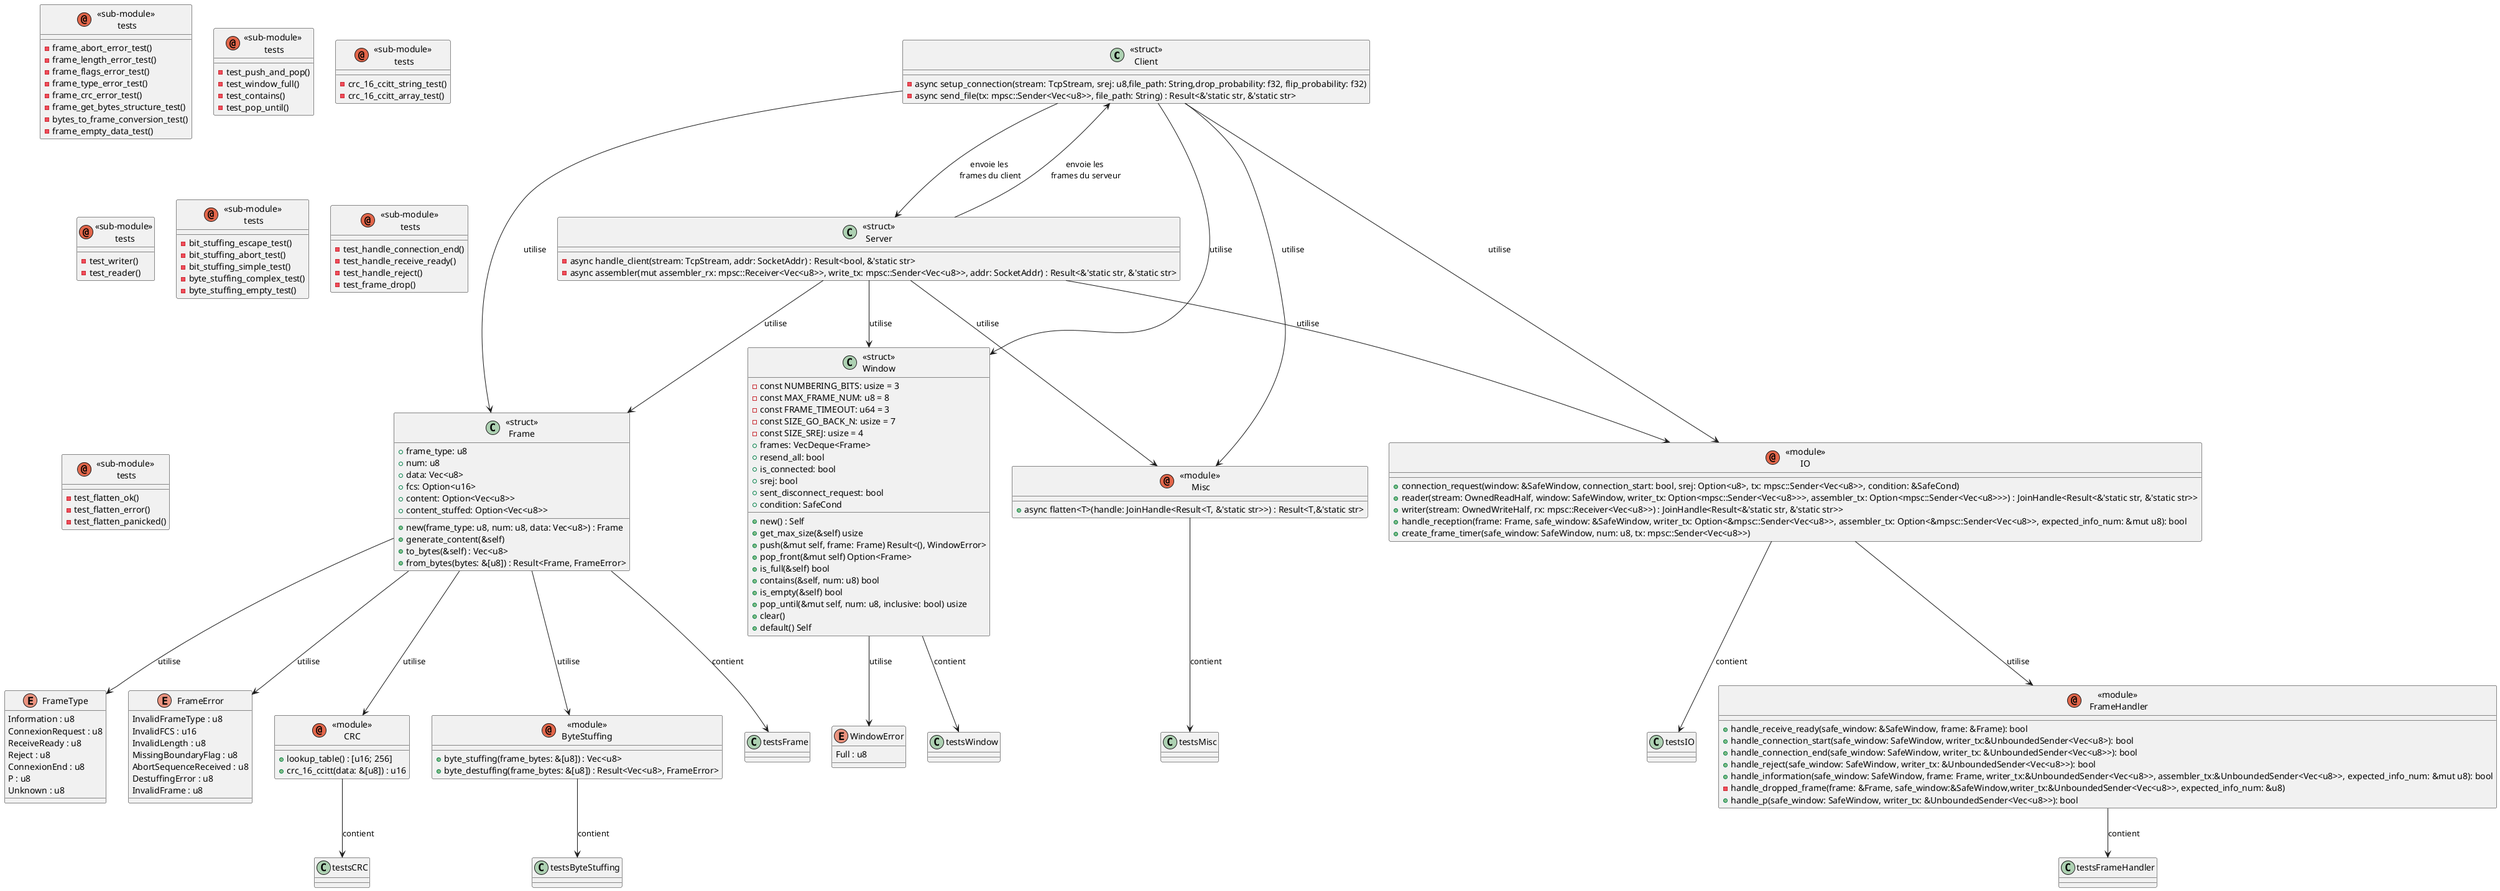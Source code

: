 @startuml
'skinparam linetype polyline
'skinparam nodesep 150
'skinparam ranksep 100

class  "<<struct>>\nClient" as Client{
  - async setup_connection(stream: TcpStream, srej: u8,file_path: String,drop_probability: f32, flip_probability: f32) 
  - async send_file(tx: mpsc::Sender<Vec<u8>>, file_path: String) : Result<&'static str, &'static str>
}

class "<<struct>>\nServer" as Server{
  - async handle_client(stream: TcpStream, addr: SocketAddr) : Result<bool, &'static str>
  - async assembler(mut assembler_rx: mpsc::Receiver<Vec<u8>>, write_tx: mpsc::Sender<Vec<u8>>, addr: SocketAddr) : Result<&'static str, &'static str>
}

/'
  class "<<struct>>\nTunnel" as Tunnel {
  - handle_connection(client_stream: TcpStream, server_stream: TcpStream,drop_probability: f32, flip_probability: f32)
  - transmit(data: &[u8]): Result<(), Error>
  - receive(): Result<Vec<u8>, Error>
  - corrupt_frame(frame: Frame) : Result<Frame, Error>
  - drop_frame(frame: Frame) : Result<(), Error>
}
'/

enum FrameType {
  Information : u8
  ConnexionRequest : u8
  ReceiveReady : u8
  Reject : u8
  ConnexionEnd : u8
  P : u8
  Unknown : u8
}

enum FrameError {
  InvalidFrameType : u8
  InvalidFCS : u16
  InvalidLength : u8
  MissingBoundaryFlag : u8
  AbortSequenceReceived : u8
  DestuffingError : u8
  InvalidFrame : u8
}

class "<<struct>>\nFrame" as Frame {
  + frame_type: u8
  + num: u8
  + data: Vec<u8>
  + fcs: Option<u16>
  + content: Option<Vec<u8>>
  + content_stuffed: Option<Vec<u8>>

  + new(frame_type: u8, num: u8, data: Vec<u8>) : Frame
  + generate_content(&self)
  + to_bytes(&self) : Vec<u8>
  + from_bytes(bytes: &[u8]) : Result<Frame, FrameError>
}

annotation "<<sub-module>>\n tests" as TestsFrame {
  - frame_abort_error_test() 
  - frame_length_error_test() 
  - frame_flags_error_test() 
  - frame_type_error_test() 
  - frame_crc_error_test()
  - frame_get_bytes_structure_test()
  - bytes_to_frame_conversion_test()
  - frame_empty_data_test()
}
class "<<struct>>\nWindow" as Window {
  - const NUMBERING_BITS: usize = 3
  - const MAX_FRAME_NUM: u8 = 8
  - const FRAME_TIMEOUT: u64 = 3
  - const SIZE_GO_BACK_N: usize = 7
  - const SIZE_SREJ: usize = 4
  + frames: VecDeque<Frame>
  + resend_all: bool
  + is_connected: bool
  + srej: bool
  + sent_disconnect_request: bool
  + condition: SafeCond

  + new() : Self
  + get_max_size(&self) usize
  + push(&mut self, frame: Frame) Result<(), WindowError>
  + pop_front(&mut self) Option<Frame>
  + is_full(&self) bool
  + contains(&self, num: u8) bool
  + is_empty(&self) bool
  + pop_until(&mut self, num: u8, inclusive: bool) usize
  + clear()
  + default() Self
}

annotation "<<sub-module>>\n tests" as TestsWindow {
  - test_push_and_pop() 
  - test_window_full()
  - test_contains()
  - test_pop_until()
}

enum WindowError {
  Full : u8
}

annotation "<<module>>\nCRC" as CRC {
    + lookup_table() : [u16; 256]
    + crc_16_ccitt(data: &[u8]) : u16
}

annotation "<<sub-module>>\n tests" as TestsCRC {
    - crc_16_ccitt_string_test() 
    - crc_16_ccitt_array_test() 
}

annotation "<<module>>\nIO" as IO {
    + connection_request(window: &SafeWindow, connection_start: bool, srej: Option<u8>, tx: mpsc::Sender<Vec<u8>>, condition: &SafeCond)
    + reader(stream: OwnedReadHalf, window: SafeWindow, writer_tx: Option<mpsc::Sender<Vec<u8>>>, assembler_tx: Option<mpsc::Sender<Vec<u8>>>) : JoinHandle<Result<&'static str, &'static str>>
    + writer(stream: OwnedWriteHalf, rx: mpsc::Receiver<Vec<u8>>) : JoinHandle<Result<&'static str, &'static str>>
    + handle_reception(frame: Frame, safe_window: &SafeWindow, writer_tx: Option<&mpsc::Sender<Vec<u8>>, assembler_tx: Option<&mpsc::Sender<Vec<u8>>, expected_info_num: &mut u8): bool
    + create_frame_timer(safe_window: SafeWindow, num: u8, tx: mpsc::Sender<Vec<u8>>)
}

annotation "<<sub-module>>\n tests" as TestsIO {
    - test_writer() 
    - test_reader()
}

annotation "<<module>>\nByteStuffing" as ByteStuffing {
    + byte_stuffing(frame_bytes: &[u8]) : Vec<u8>
    + byte_destuffing(frame_bytes: &[u8]) : Result<Vec<u8>, FrameError>
}

annotation "<<sub-module>>\n tests" as TestsByteStuffing {
    - bit_stuffing_escape_test() 
    - bit_stuffing_abort_test() 
    - bit_stuffing_simple_test() 
    - byte_stuffing_complex_test() 
    - byte_stuffing_empty_test() 
}

annotation "<<module>>\n FrameHandler" as FrameHandler {
    + handle_receive_ready(safe_window: &SafeWindow, frame: &Frame): bool
    + handle_connection_start(safe_window: SafeWindow, writer_tx:&UnboundedSender<Vec<u8>): bool
    + handle_connection_end(safe_window: SafeWindow, writer_tx: &UnboundedSender<Vec<u8>>): bool
    + handle_reject(safe_window: SafeWindow, writer_tx: &UnboundedSender<Vec<u8>>): bool
    + handle_information(safe_window: SafeWindow, frame: Frame, writer_tx:&UnboundedSender<Vec<u8>>, assembler_tx:&UnboundedSender<Vec<u8>>, expected_info_num: &mut u8): bool
    - handle_dropped_frame(frame: &Frame, safe_window:&SafeWindow,writer_tx:&UnboundedSender<Vec<u8>>, expected_info_num: &u8)
    + handle_p(safe_window: SafeWindow, writer_tx: &UnboundedSender<Vec<u8>>): bool
}

annotation "<<sub-module>>\n tests" as TestsFrameHandler {
    - test_handle_connection_end() 
    - test_handle_receive_ready() 
    - test_handle_reject() 
    - test_frame_drop() 
}

annotation "<<module>>\n Misc" as Misc {
    + async flatten<T>(handle: JoinHandle<Result<T, &'static str>>) : Result<T,&'static str>
}

annotation "<<sub-module>>\n tests" as TestsMisc {
    - test_flatten_ok() 
    - test_flatten_error() 
    - test_flatten_panicked() 
}






'Client --> Tunnel : "reçoit les \nframes du client"
'Tunnel --> Client : "envoie les \nframes du serveur"
'Server --> Tunnel : "reçoit les \nframes du serveur" 
'Tunnel --> Server : "envoie les \nframes du client "

Client --> Server : "envoie les \nframes du client" 
Server --> Client : "envoie les \nframes du serveur" 

Frame --> FrameType : utilise
Frame --> FrameError : utilise

Client --> Frame : utilise
Server --> Frame : utilise
Client --> Window : utilise
Server --> Window : utilise

Window --> WindowError : utilise

Frame --> CRC : utilise
Frame --> ByteStuffing : utilise


'Tunnel --> Frame : "corromps\net ou \ndétruit\nou ne fait rien"
'Tunnel -l> Frame : "corromps et ou détruit ou ne fait rien"



'Tunnel --> IO : utilise 
Client --> IO : utilise 
Server --> IO : utilise

IO --> FrameHandler : utilise

Client --> Misc : utilise 
Server --> Misc : utilise
'Tunnel --> Misc : utilise

FrameHandler --> testsFrameHandler : contient 
Frame --> testsFrame : contient 
Window --> testsWindow : contient 
CRC --> testsCRC : contient
ByteStuffing --> testsByteStuffing : contient
Misc --> testsMisc : contient 
IO --> testsIO : contient 





/'
Utils --|> ByteStuffing : contient
Utils --|> CRC : contient
Utils --|> IO : contient
Utils --|> Frame : contient
Utils --|> Window : contient
'/

@enduml


